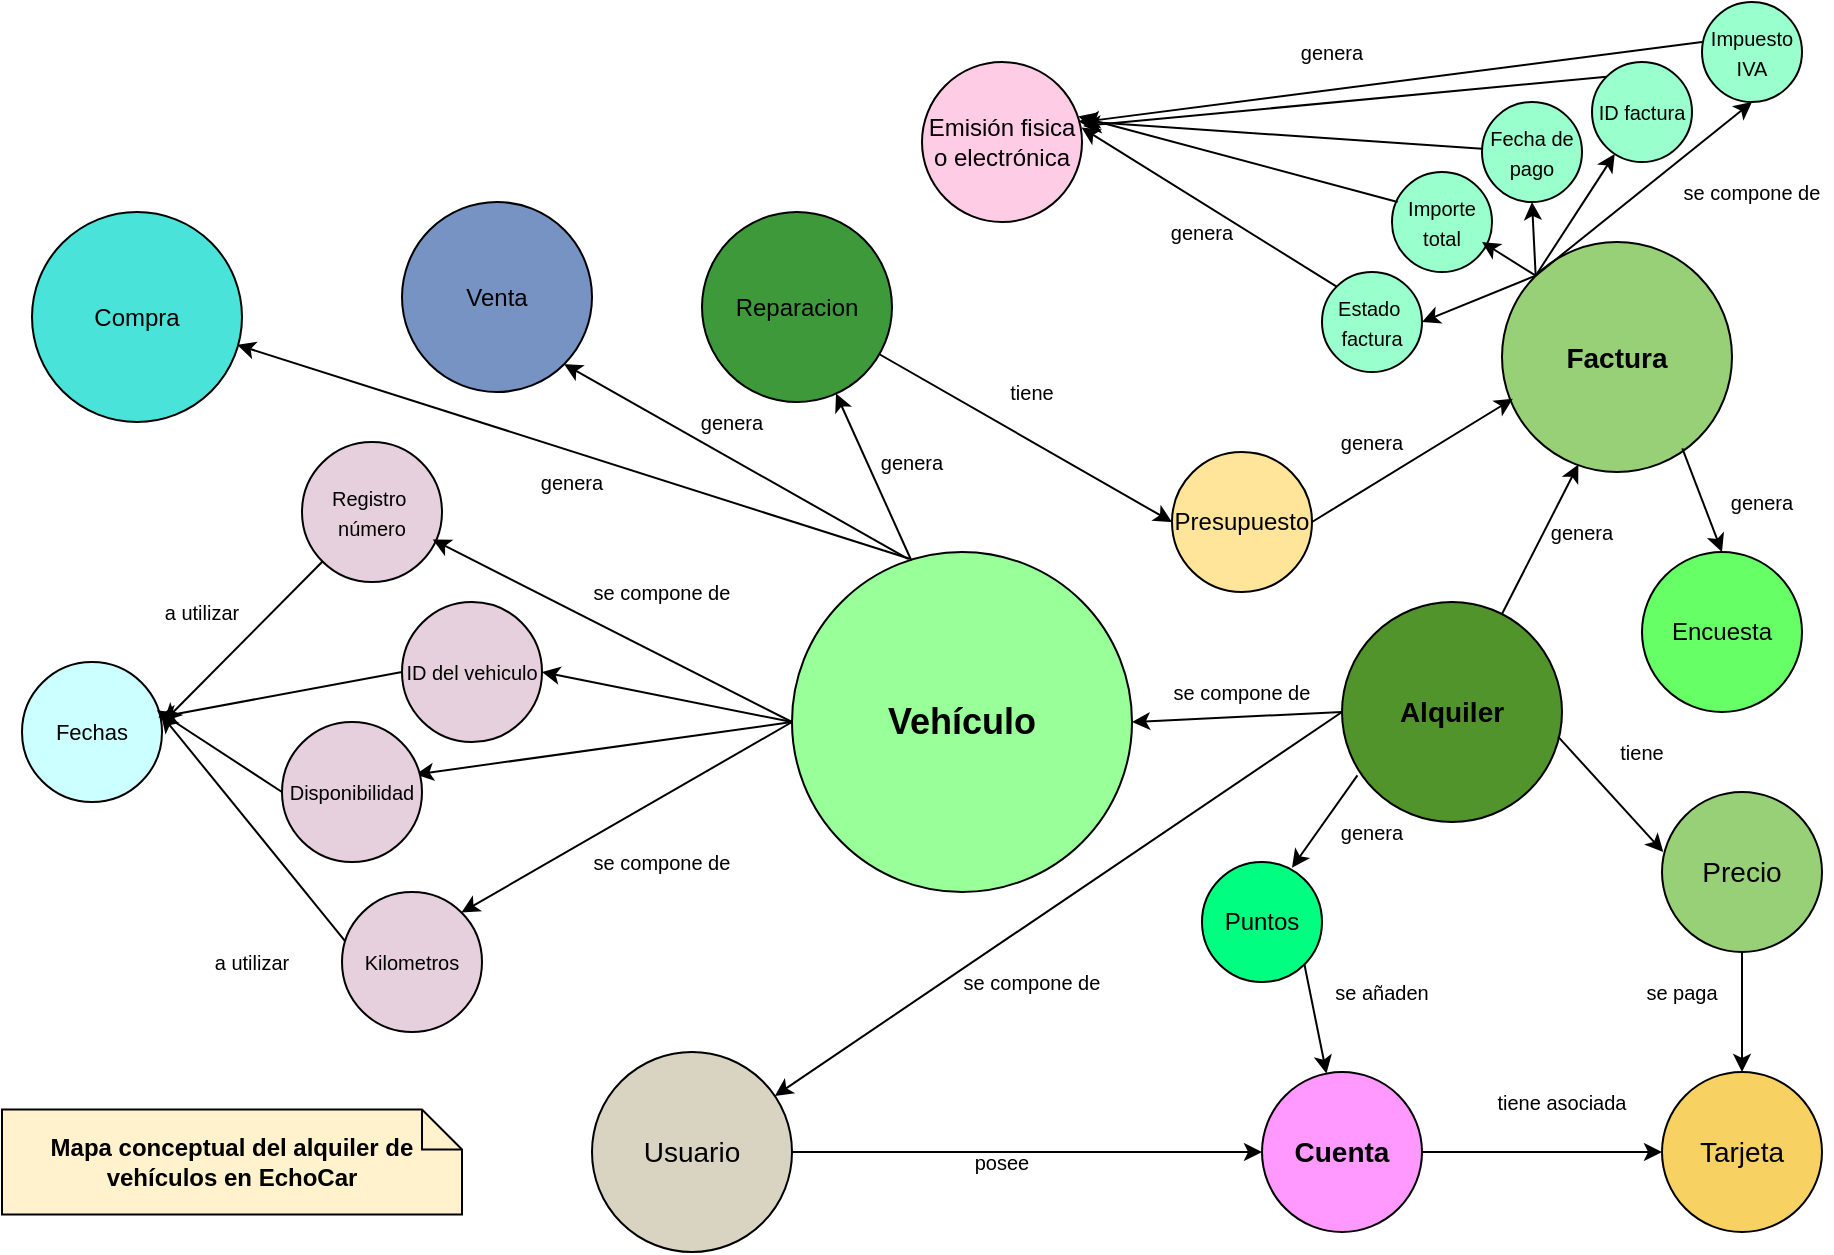 <mxfile version="22.0.2" type="device">
  <diagram name="Página-1" id="LDlGI2wL8nB1ZD20A_zM">
    <mxGraphModel dx="2089" dy="1761" grid="1" gridSize="10" guides="1" tooltips="1" connect="1" arrows="1" fold="1" page="1" pageScale="1" pageWidth="827" pageHeight="1169" math="0" shadow="0">
      <root>
        <mxCell id="0" />
        <mxCell id="1" parent="0" />
        <mxCell id="1ll8VmlnmK8rNryx3zNu-1" value="&lt;font style=&quot;font-size: 14px;&quot;&gt;Usuario&lt;/font&gt;" style="ellipse;whiteSpace=wrap;html=1;aspect=fixed;fillColor=#D9D4C1;" parent="1" vertex="1">
          <mxGeometry x="175" y="235" width="100" height="100" as="geometry" />
        </mxCell>
        <mxCell id="1ll8VmlnmK8rNryx3zNu-2" value="&lt;font style=&quot;font-size: 14px;&quot;&gt;&lt;b&gt;Cuenta&lt;/b&gt;&lt;/font&gt;" style="ellipse;whiteSpace=wrap;html=1;aspect=fixed;fillColor=#FF99FF;" parent="1" vertex="1">
          <mxGeometry x="510" y="245" width="80" height="80" as="geometry" />
        </mxCell>
        <mxCell id="1ll8VmlnmK8rNryx3zNu-3" value="&lt;span style=&quot;font-size: 18px;&quot;&gt;&lt;b&gt;Vehículo&lt;/b&gt;&lt;/span&gt;" style="ellipse;whiteSpace=wrap;html=1;aspect=fixed;fillColor=#99FF99;" parent="1" vertex="1">
          <mxGeometry x="275" y="-15" width="170" height="170" as="geometry" />
        </mxCell>
        <mxCell id="1ll8VmlnmK8rNryx3zNu-7" value="&lt;font style=&quot;font-size: 10px;&quot;&gt;Registro&amp;nbsp;&lt;br&gt;número&lt;/font&gt;" style="ellipse;whiteSpace=wrap;html=1;aspect=fixed;fillColor=#E6D0DE;" parent="1" vertex="1">
          <mxGeometry x="30" y="-70" width="70" height="70" as="geometry" />
        </mxCell>
        <mxCell id="1ll8VmlnmK8rNryx3zNu-8" value="&lt;span style=&quot;font-size: 14px;&quot;&gt;Precio&lt;/span&gt;" style="ellipse;whiteSpace=wrap;html=1;aspect=fixed;fillColor=#97D077;" parent="1" vertex="1">
          <mxGeometry x="710" y="105" width="80" height="80" as="geometry" />
        </mxCell>
        <mxCell id="1ll8VmlnmK8rNryx3zNu-9" value="&lt;span style=&quot;font-size: 14px;&quot;&gt;&lt;b&gt;Alquiler&lt;/b&gt;&lt;/span&gt;" style="ellipse;whiteSpace=wrap;html=1;aspect=fixed;fillColor=#51942B;" parent="1" vertex="1">
          <mxGeometry x="550" y="10" width="110" height="110" as="geometry" />
        </mxCell>
        <mxCell id="1ll8VmlnmK8rNryx3zNu-10" value="" style="endArrow=classic;html=1;rounded=0;exitX=0;exitY=0.5;exitDx=0;exitDy=0;entryX=1;entryY=0.5;entryDx=0;entryDy=0;" parent="1" source="1ll8VmlnmK8rNryx3zNu-9" target="1ll8VmlnmK8rNryx3zNu-3" edge="1">
          <mxGeometry width="50" height="50" relative="1" as="geometry">
            <mxPoint x="510" y="250" as="sourcePoint" />
            <mxPoint x="520" y="250" as="targetPoint" />
          </mxGeometry>
        </mxCell>
        <mxCell id="1ll8VmlnmK8rNryx3zNu-11" value="" style="endArrow=classic;html=1;rounded=0;entryX=0.008;entryY=0.375;entryDx=0;entryDy=0;exitX=0.982;exitY=0.612;exitDx=0;exitDy=0;entryPerimeter=0;exitPerimeter=0;" parent="1" source="1ll8VmlnmK8rNryx3zNu-9" target="1ll8VmlnmK8rNryx3zNu-8" edge="1">
          <mxGeometry width="50" height="50" relative="1" as="geometry">
            <mxPoint x="575" y="300" as="sourcePoint" />
            <mxPoint x="760" y="240" as="targetPoint" />
          </mxGeometry>
        </mxCell>
        <mxCell id="1ll8VmlnmK8rNryx3zNu-12" value="" style="endArrow=classic;html=1;rounded=0;exitX=1;exitY=0.5;exitDx=0;exitDy=0;entryX=0;entryY=0.5;entryDx=0;entryDy=0;" parent="1" source="1ll8VmlnmK8rNryx3zNu-2" target="2JOUEScOw4AhZAm_bOXD-16" edge="1">
          <mxGeometry width="50" height="50" relative="1" as="geometry">
            <mxPoint x="640" y="420" as="sourcePoint" />
            <mxPoint x="690" y="370" as="targetPoint" />
          </mxGeometry>
        </mxCell>
        <mxCell id="1ll8VmlnmK8rNryx3zNu-13" value="" style="endArrow=classic;html=1;rounded=0;exitX=1;exitY=0.5;exitDx=0;exitDy=0;" parent="1" source="1ll8VmlnmK8rNryx3zNu-1" target="1ll8VmlnmK8rNryx3zNu-2" edge="1">
          <mxGeometry width="50" height="50" relative="1" as="geometry">
            <mxPoint x="600" y="350" as="sourcePoint" />
            <mxPoint x="650" y="300" as="targetPoint" />
          </mxGeometry>
        </mxCell>
        <mxCell id="1ll8VmlnmK8rNryx3zNu-15" value="&lt;div&gt;&lt;font style=&quot;font-size: 10px;&quot;&gt;tiene asociada&lt;/font&gt;&lt;/div&gt;" style="text;html=1;align=center;verticalAlign=middle;whiteSpace=wrap;rounded=0;" parent="1" vertex="1">
          <mxGeometry x="620" y="245" width="80" height="30" as="geometry" />
        </mxCell>
        <mxCell id="1ll8VmlnmK8rNryx3zNu-17" value="&lt;font style=&quot;font-size: 10px;&quot;&gt;posee&lt;/font&gt;" style="text;html=1;align=center;verticalAlign=middle;whiteSpace=wrap;rounded=0;" parent="1" vertex="1">
          <mxGeometry x="350" y="275" width="60" height="30" as="geometry" />
        </mxCell>
        <mxCell id="1ll8VmlnmK8rNryx3zNu-20" value="" style="endArrow=classic;html=1;rounded=0;exitX=0;exitY=0.5;exitDx=0;exitDy=0;entryX=0.934;entryY=0.697;entryDx=0;entryDy=0;entryPerimeter=0;" parent="1" source="1ll8VmlnmK8rNryx3zNu-3" target="1ll8VmlnmK8rNryx3zNu-7" edge="1">
          <mxGeometry width="50" height="50" relative="1" as="geometry">
            <mxPoint x="340" y="290" as="sourcePoint" />
            <mxPoint x="390" y="240" as="targetPoint" />
          </mxGeometry>
        </mxCell>
        <mxCell id="1ll8VmlnmK8rNryx3zNu-21" value="" style="endArrow=classic;html=1;rounded=0;entryX=1;entryY=0.5;entryDx=0;entryDy=0;exitX=0;exitY=0.5;exitDx=0;exitDy=0;" parent="1" source="1ll8VmlnmK8rNryx3zNu-3" target="1ll8VmlnmK8rNryx3zNu-35" edge="1">
          <mxGeometry width="50" height="50" relative="1" as="geometry">
            <mxPoint x="400" y="280" as="sourcePoint" />
            <mxPoint x="400" y="340" as="targetPoint" />
          </mxGeometry>
        </mxCell>
        <mxCell id="1ll8VmlnmK8rNryx3zNu-22" value="" style="endArrow=classic;html=1;rounded=0;entryX=0.5;entryY=0;entryDx=0;entryDy=0;exitX=0.5;exitY=1;exitDx=0;exitDy=0;" parent="1" source="1ll8VmlnmK8rNryx3zNu-8" target="2JOUEScOw4AhZAm_bOXD-16" edge="1">
          <mxGeometry width="50" height="50" relative="1" as="geometry">
            <mxPoint x="180" y="470" as="sourcePoint" />
            <mxPoint x="480" y="170" as="targetPoint" />
          </mxGeometry>
        </mxCell>
        <mxCell id="1ll8VmlnmK8rNryx3zNu-23" value="&lt;font style=&quot;font-size: 10px;&quot;&gt;genera&lt;/font&gt;" style="text;html=1;align=center;verticalAlign=middle;whiteSpace=wrap;rounded=0;" parent="1" vertex="1">
          <mxGeometry x="730" y="-55" width="60" height="30" as="geometry" />
        </mxCell>
        <mxCell id="1ll8VmlnmK8rNryx3zNu-24" value="&lt;font style=&quot;font-size: 10px;&quot;&gt;se compone de&lt;/font&gt;" style="text;html=1;align=center;verticalAlign=middle;whiteSpace=wrap;rounded=0;" parent="1" vertex="1">
          <mxGeometry x="170" y="125" width="80" height="30" as="geometry" />
        </mxCell>
        <mxCell id="1ll8VmlnmK8rNryx3zNu-26" value="&lt;font style=&quot;font-size: 10px;&quot;&gt;se compone de&lt;/font&gt;" style="text;html=1;align=center;verticalAlign=middle;whiteSpace=wrap;rounded=0;" parent="1" vertex="1">
          <mxGeometry x="162" y="-10" width="96" height="30" as="geometry" />
        </mxCell>
        <mxCell id="1ll8VmlnmK8rNryx3zNu-31" value="Puntos" style="ellipse;whiteSpace=wrap;html=1;aspect=fixed;fillColor=#00FF80;" parent="1" vertex="1">
          <mxGeometry x="480" y="140" width="60" height="60" as="geometry" />
        </mxCell>
        <mxCell id="1ll8VmlnmK8rNryx3zNu-32" value="" style="endArrow=classic;html=1;rounded=0;exitX=1;exitY=1;exitDx=0;exitDy=0;" parent="1" source="1ll8VmlnmK8rNryx3zNu-31" target="1ll8VmlnmK8rNryx3zNu-2" edge="1">
          <mxGeometry width="50" height="50" relative="1" as="geometry">
            <mxPoint x="170" y="510" as="sourcePoint" />
            <mxPoint x="220" y="460" as="targetPoint" />
          </mxGeometry>
        </mxCell>
        <mxCell id="1ll8VmlnmK8rNryx3zNu-33" value="&lt;font style=&quot;font-size: 10px;&quot;&gt;se añaden&lt;/font&gt;" style="text;html=1;align=center;verticalAlign=middle;whiteSpace=wrap;rounded=0;" parent="1" vertex="1">
          <mxGeometry x="540" y="190" width="60" height="30" as="geometry" />
        </mxCell>
        <mxCell id="1ll8VmlnmK8rNryx3zNu-35" value="&lt;font style=&quot;font-size: 10px;&quot;&gt;ID del vehiculo&lt;/font&gt;" style="ellipse;whiteSpace=wrap;html=1;aspect=fixed;fillColor=#E6D0DE;" parent="1" vertex="1">
          <mxGeometry x="80" y="10" width="70" height="70" as="geometry" />
        </mxCell>
        <mxCell id="1ll8VmlnmK8rNryx3zNu-36" value="&lt;span style=&quot;font-size: 10px;&quot;&gt;genera&lt;/span&gt;" style="text;html=1;align=center;verticalAlign=middle;whiteSpace=wrap;rounded=0;" parent="1" vertex="1">
          <mxGeometry x="435" y="-190" width="90" height="30" as="geometry" />
        </mxCell>
        <mxCell id="1ll8VmlnmK8rNryx3zNu-38" value="" style="endArrow=classic;html=1;rounded=0;exitX=0;exitY=0.5;exitDx=0;exitDy=0;entryX=0.955;entryY=0.375;entryDx=0;entryDy=0;entryPerimeter=0;" parent="1" source="1ll8VmlnmK8rNryx3zNu-3" edge="1" target="2JOUEScOw4AhZAm_bOXD-1">
          <mxGeometry width="50" height="50" relative="1" as="geometry">
            <mxPoint x="390" y="330" as="sourcePoint" />
            <mxPoint x="440" y="400" as="targetPoint" />
          </mxGeometry>
        </mxCell>
        <mxCell id="1ll8VmlnmK8rNryx3zNu-39" value="&lt;span style=&quot;font-size: 10px;&quot;&gt;tiene&lt;/span&gt;" style="text;html=1;align=center;verticalAlign=middle;whiteSpace=wrap;rounded=0;" parent="1" vertex="1">
          <mxGeometry x="670" y="70" width="60" height="30" as="geometry" />
        </mxCell>
        <mxCell id="1ll8VmlnmK8rNryx3zNu-40" value="" style="endArrow=classic;html=1;rounded=0;entryX=0.993;entryY=0.375;entryDx=0;entryDy=0;entryPerimeter=0;exitX=0.086;exitY=0.429;exitDx=0;exitDy=0;exitPerimeter=0;" parent="1" source="2JOUEScOw4AhZAm_bOXD-2" target="2JOUEScOw4AhZAm_bOXD-8" edge="1">
          <mxGeometry width="50" height="50" relative="1" as="geometry">
            <mxPoint x="130" y="205" as="sourcePoint" />
            <mxPoint x="-109.996" y="348.284" as="targetPoint" />
          </mxGeometry>
        </mxCell>
        <mxCell id="1ll8VmlnmK8rNryx3zNu-41" value="" style="endArrow=classic;html=1;rounded=0;exitX=0;exitY=1;exitDx=0;exitDy=0;entryX=1.013;entryY=0.425;entryDx=0;entryDy=0;entryPerimeter=0;" parent="1" source="1ll8VmlnmK8rNryx3zNu-7" target="2JOUEScOw4AhZAm_bOXD-8" edge="1">
          <mxGeometry width="50" height="50" relative="1" as="geometry">
            <mxPoint x="50" y="20" as="sourcePoint" />
            <mxPoint x="-10" y="130" as="targetPoint" />
          </mxGeometry>
        </mxCell>
        <mxCell id="1ll8VmlnmK8rNryx3zNu-42" value="&lt;font style=&quot;font-size: 10px;&quot;&gt;a utilizar&lt;/font&gt;" style="text;html=1;align=center;verticalAlign=middle;whiteSpace=wrap;rounded=0;" parent="1" vertex="1">
          <mxGeometry x="-25" y="175" width="60" height="30" as="geometry" />
        </mxCell>
        <mxCell id="1ll8VmlnmK8rNryx3zNu-43" value="&lt;font style=&quot;font-size: 10px;&quot;&gt;a utilizar&lt;/font&gt;" style="text;html=1;align=center;verticalAlign=middle;whiteSpace=wrap;rounded=0;" parent="1" vertex="1">
          <mxGeometry x="-50" width="60" height="30" as="geometry" />
        </mxCell>
        <mxCell id="2JOUEScOw4AhZAm_bOXD-1" value="&lt;font style=&quot;font-size: 10px;&quot;&gt;Disponibilidad&lt;/font&gt;" style="ellipse;whiteSpace=wrap;html=1;aspect=fixed;fillColor=#E6D0DE;" vertex="1" parent="1">
          <mxGeometry x="20" y="70" width="70" height="70" as="geometry" />
        </mxCell>
        <mxCell id="2JOUEScOw4AhZAm_bOXD-2" value="&lt;font style=&quot;font-size: 10px;&quot;&gt;Kilometros&lt;/font&gt;" style="ellipse;whiteSpace=wrap;html=1;aspect=fixed;fillColor=#E6D0DE;" vertex="1" parent="1">
          <mxGeometry x="50" y="155" width="70" height="70" as="geometry" />
        </mxCell>
        <mxCell id="2JOUEScOw4AhZAm_bOXD-3" value="&lt;font style=&quot;font-size: 10px;&quot;&gt;Fecha de pago&lt;/font&gt;" style="ellipse;whiteSpace=wrap;html=1;aspect=fixed;fillColor=#99FFCC;" vertex="1" parent="1">
          <mxGeometry x="620" y="-240" width="50" height="50" as="geometry" />
        </mxCell>
        <mxCell id="2JOUEScOw4AhZAm_bOXD-4" value="" style="endArrow=classic;html=1;rounded=0;exitX=0;exitY=0.5;exitDx=0;exitDy=0;entryX=1;entryY=0;entryDx=0;entryDy=0;" edge="1" parent="1" source="1ll8VmlnmK8rNryx3zNu-3" target="2JOUEScOw4AhZAm_bOXD-2">
          <mxGeometry width="50" height="50" relative="1" as="geometry">
            <mxPoint x="330" y="285" as="sourcePoint" />
            <mxPoint x="256" y="279" as="targetPoint" />
          </mxGeometry>
        </mxCell>
        <mxCell id="2JOUEScOw4AhZAm_bOXD-5" value="" style="endArrow=classic;html=1;rounded=0;entryX=0.332;entryY=0.967;entryDx=0;entryDy=0;entryPerimeter=0;" edge="1" parent="1" source="1ll8VmlnmK8rNryx3zNu-9" target="2JOUEScOw4AhZAm_bOXD-14">
          <mxGeometry width="50" height="50" relative="1" as="geometry">
            <mxPoint x="540" y="100" as="sourcePoint" />
            <mxPoint x="248" y="362" as="targetPoint" />
          </mxGeometry>
        </mxCell>
        <mxCell id="2JOUEScOw4AhZAm_bOXD-7" value="&lt;font style=&quot;font-size: 10px;&quot;&gt;se compone de&lt;/font&gt;" style="text;html=1;align=center;verticalAlign=middle;whiteSpace=wrap;rounded=0;" vertex="1" parent="1">
          <mxGeometry x="460" y="40" width="80" height="30" as="geometry" />
        </mxCell>
        <mxCell id="2JOUEScOw4AhZAm_bOXD-8" value="&lt;font style=&quot;font-size: 11px;&quot;&gt;Fechas&lt;/font&gt;" style="ellipse;whiteSpace=wrap;html=1;aspect=fixed;fillColor=#CCFFFF;" vertex="1" parent="1">
          <mxGeometry x="-110" y="40" width="70" height="70" as="geometry" />
        </mxCell>
        <mxCell id="2JOUEScOw4AhZAm_bOXD-9" value="" style="endArrow=classic;html=1;rounded=0;exitX=0;exitY=0.5;exitDx=0;exitDy=0;entryX=0.963;entryY=0.345;entryDx=0;entryDy=0;entryPerimeter=0;" edge="1" parent="1" source="2JOUEScOw4AhZAm_bOXD-1" target="2JOUEScOw4AhZAm_bOXD-8">
          <mxGeometry width="50" height="50" relative="1" as="geometry">
            <mxPoint x="-110" y="280" as="sourcePoint" />
            <mxPoint x="-39" y="165" as="targetPoint" />
          </mxGeometry>
        </mxCell>
        <mxCell id="2JOUEScOw4AhZAm_bOXD-10" value="" style="endArrow=classic;html=1;rounded=0;exitX=0;exitY=0.5;exitDx=0;exitDy=0;entryX=0.973;entryY=0.395;entryDx=0;entryDy=0;entryPerimeter=0;" edge="1" parent="1" source="1ll8VmlnmK8rNryx3zNu-35" target="2JOUEScOw4AhZAm_bOXD-8">
          <mxGeometry width="50" height="50" relative="1" as="geometry">
            <mxPoint x="70" y="50" as="sourcePoint" />
            <mxPoint x="10" y="160" as="targetPoint" />
          </mxGeometry>
        </mxCell>
        <mxCell id="2JOUEScOw4AhZAm_bOXD-12" value="" style="endArrow=classic;html=1;rounded=0;entryX=0.75;entryY=0.047;entryDx=0;entryDy=0;exitX=0.07;exitY=0.788;exitDx=0;exitDy=0;exitPerimeter=0;entryPerimeter=0;" edge="1" parent="1" source="1ll8VmlnmK8rNryx3zNu-9" target="1ll8VmlnmK8rNryx3zNu-31">
          <mxGeometry width="50" height="50" relative="1" as="geometry">
            <mxPoint x="560" y="90" as="sourcePoint" />
            <mxPoint x="360" y="465" as="targetPoint" />
          </mxGeometry>
        </mxCell>
        <mxCell id="2JOUEScOw4AhZAm_bOXD-13" value="&lt;font style=&quot;font-size: 10px;&quot;&gt;genera&lt;/font&gt;" style="text;html=1;align=center;verticalAlign=middle;whiteSpace=wrap;rounded=0;" vertex="1" parent="1">
          <mxGeometry x="640" y="-40" width="60" height="30" as="geometry" />
        </mxCell>
        <mxCell id="2JOUEScOw4AhZAm_bOXD-14" value="&lt;font style=&quot;font-size: 14px;&quot;&gt;&lt;b&gt;Factura&lt;/b&gt;&lt;/font&gt;" style="ellipse;whiteSpace=wrap;html=1;aspect=fixed;fillColor=#97D077;" vertex="1" parent="1">
          <mxGeometry x="630" y="-170" width="115" height="115" as="geometry" />
        </mxCell>
        <mxCell id="2JOUEScOw4AhZAm_bOXD-15" value="&lt;font style=&quot;font-size: 10px;&quot;&gt;genera&lt;/font&gt;" style="text;html=1;align=center;verticalAlign=middle;whiteSpace=wrap;rounded=0;" vertex="1" parent="1">
          <mxGeometry x="535" y="110" width="60" height="30" as="geometry" />
        </mxCell>
        <mxCell id="2JOUEScOw4AhZAm_bOXD-16" value="&lt;span style=&quot;font-size: 14px;&quot;&gt;Tarjeta&lt;/span&gt;" style="ellipse;whiteSpace=wrap;html=1;aspect=fixed;fillColor=#F7D263;" vertex="1" parent="1">
          <mxGeometry x="710" y="245" width="80" height="80" as="geometry" />
        </mxCell>
        <mxCell id="2JOUEScOw4AhZAm_bOXD-18" value="&lt;font style=&quot;font-size: 10px;&quot;&gt;se paga&lt;/font&gt;" style="text;html=1;align=center;verticalAlign=middle;whiteSpace=wrap;rounded=0;" vertex="1" parent="1">
          <mxGeometry x="695" y="190" width="50" height="30" as="geometry" />
        </mxCell>
        <mxCell id="2JOUEScOw4AhZAm_bOXD-19" value="&lt;font style=&quot;font-size: 10px;&quot;&gt;Estado&amp;nbsp;&lt;br&gt;factura&lt;/font&gt;" style="ellipse;whiteSpace=wrap;html=1;aspect=fixed;fillColor=#99FFCC;" vertex="1" parent="1">
          <mxGeometry x="540" y="-155" width="50" height="50" as="geometry" />
        </mxCell>
        <mxCell id="2JOUEScOw4AhZAm_bOXD-20" value="&lt;font style=&quot;font-size: 10px;&quot;&gt;Importe &lt;br&gt;total&lt;/font&gt;" style="ellipse;whiteSpace=wrap;html=1;aspect=fixed;fillColor=#99FFCC;" vertex="1" parent="1">
          <mxGeometry x="575" y="-205" width="50" height="50" as="geometry" />
        </mxCell>
        <mxCell id="2JOUEScOw4AhZAm_bOXD-21" value="" style="endArrow=classic;html=1;rounded=0;exitX=0;exitY=0;exitDx=0;exitDy=0;" edge="1" parent="1" source="2JOUEScOw4AhZAm_bOXD-14" target="2JOUEScOw4AhZAm_bOXD-33">
          <mxGeometry width="50" height="50" relative="1" as="geometry">
            <mxPoint x="120" y="440" as="sourcePoint" />
            <mxPoint x="20" y="390" as="targetPoint" />
          </mxGeometry>
        </mxCell>
        <mxCell id="2JOUEScOw4AhZAm_bOXD-22" value="" style="endArrow=classic;html=1;rounded=0;exitX=0;exitY=0;exitDx=0;exitDy=0;entryX=0.9;entryY=0.7;entryDx=0;entryDy=0;entryPerimeter=0;" edge="1" parent="1" source="2JOUEScOw4AhZAm_bOXD-14" target="2JOUEScOw4AhZAm_bOXD-20">
          <mxGeometry width="50" height="50" relative="1" as="geometry">
            <mxPoint x="130" y="450" as="sourcePoint" />
            <mxPoint x="30" y="400" as="targetPoint" />
          </mxGeometry>
        </mxCell>
        <mxCell id="2JOUEScOw4AhZAm_bOXD-23" value="" style="endArrow=classic;html=1;rounded=0;exitX=0;exitY=0;exitDx=0;exitDy=0;entryX=0.5;entryY=1;entryDx=0;entryDy=0;" edge="1" parent="1" source="2JOUEScOw4AhZAm_bOXD-14" target="2JOUEScOw4AhZAm_bOXD-3">
          <mxGeometry width="50" height="50" relative="1" as="geometry">
            <mxPoint x="140" y="460" as="sourcePoint" />
            <mxPoint x="260" y="250" as="targetPoint" />
          </mxGeometry>
        </mxCell>
        <mxCell id="2JOUEScOw4AhZAm_bOXD-25" value="" style="endArrow=classic;html=1;rounded=0;exitX=0;exitY=0;exitDx=0;exitDy=0;entryX=0.5;entryY=1;entryDx=0;entryDy=0;" edge="1" parent="1" source="2JOUEScOw4AhZAm_bOXD-14" target="2JOUEScOw4AhZAm_bOXD-29">
          <mxGeometry width="50" height="50" relative="1" as="geometry">
            <mxPoint x="130" y="450" as="sourcePoint" />
            <mxPoint x="30" y="400" as="targetPoint" />
          </mxGeometry>
        </mxCell>
        <mxCell id="2JOUEScOw4AhZAm_bOXD-26" value="" style="endArrow=classic;html=1;rounded=0;entryX=1;entryY=0.5;entryDx=0;entryDy=0;exitX=0;exitY=0;exitDx=0;exitDy=0;" edge="1" parent="1" source="2JOUEScOw4AhZAm_bOXD-14" target="2JOUEScOw4AhZAm_bOXD-19">
          <mxGeometry width="50" height="50" relative="1" as="geometry">
            <mxPoint x="610" y="-110" as="sourcePoint" />
            <mxPoint x="220" y="330" as="targetPoint" />
          </mxGeometry>
        </mxCell>
        <mxCell id="2JOUEScOw4AhZAm_bOXD-27" value="&lt;font style=&quot;font-size: 10px;&quot;&gt;se compone de&lt;/font&gt;" style="text;html=1;align=center;verticalAlign=middle;whiteSpace=wrap;rounded=0;" vertex="1" parent="1">
          <mxGeometry x="715" y="-210" width="80" height="30" as="geometry" />
        </mxCell>
        <mxCell id="2JOUEScOw4AhZAm_bOXD-29" value="&lt;span style=&quot;font-size: 10px;&quot;&gt;Impuesto IVA&lt;/span&gt;" style="ellipse;whiteSpace=wrap;html=1;aspect=fixed;fillColor=#99FFCC;" vertex="1" parent="1">
          <mxGeometry x="730" y="-290" width="50" height="50" as="geometry" />
        </mxCell>
        <mxCell id="2JOUEScOw4AhZAm_bOXD-30" value="&lt;div&gt;&lt;font style=&quot;font-size: 12px;&quot;&gt;Encuesta&lt;/font&gt;&lt;/div&gt;" style="ellipse;whiteSpace=wrap;html=1;aspect=fixed;fillColor=#66FF66;" vertex="1" parent="1">
          <mxGeometry x="700" y="-15" width="80" height="80" as="geometry" />
        </mxCell>
        <mxCell id="2JOUEScOw4AhZAm_bOXD-31" value="" style="endArrow=classic;html=1;rounded=0;exitX=0.784;exitY=0.897;exitDx=0;exitDy=0;entryX=0.5;entryY=0;entryDx=0;entryDy=0;exitPerimeter=0;" edge="1" parent="1" source="2JOUEScOw4AhZAm_bOXD-14" target="2JOUEScOw4AhZAm_bOXD-30">
          <mxGeometry width="50" height="50" relative="1" as="geometry">
            <mxPoint x="130" y="450" as="sourcePoint" />
            <mxPoint x="30" y="400" as="targetPoint" />
          </mxGeometry>
        </mxCell>
        <mxCell id="2JOUEScOw4AhZAm_bOXD-32" value="" style="endArrow=classic;html=1;rounded=0;entryX=1;entryY=1;entryDx=0;entryDy=0;exitX=0.341;exitY=0.02;exitDx=0;exitDy=0;exitPerimeter=0;" edge="1" parent="1" source="1ll8VmlnmK8rNryx3zNu-3" target="2JOUEScOw4AhZAm_bOXD-43">
          <mxGeometry width="50" height="50" relative="1" as="geometry">
            <mxPoint x="336" y="-12" as="sourcePoint" />
            <mxPoint x="250" y="-80" as="targetPoint" />
          </mxGeometry>
        </mxCell>
        <mxCell id="2JOUEScOw4AhZAm_bOXD-33" value="&lt;span style=&quot;font-size: 10px;&quot;&gt;ID factura&lt;/span&gt;" style="ellipse;whiteSpace=wrap;html=1;aspect=fixed;fillColor=#99FFCC;" vertex="1" parent="1">
          <mxGeometry x="675" y="-260" width="50" height="50" as="geometry" />
        </mxCell>
        <mxCell id="2JOUEScOw4AhZAm_bOXD-34" value="Emisión fisica o electrónica" style="ellipse;whiteSpace=wrap;html=1;aspect=fixed;fillColor=#FFCCE6;" vertex="1" parent="1">
          <mxGeometry x="340" y="-260" width="80" height="80" as="geometry" />
        </mxCell>
        <mxCell id="2JOUEScOw4AhZAm_bOXD-36" value="" style="endArrow=classic;html=1;rounded=0;entryX=1;entryY=0.375;entryDx=0;entryDy=0;entryPerimeter=0;" edge="1" parent="1" target="2JOUEScOw4AhZAm_bOXD-34">
          <mxGeometry width="50" height="50" relative="1" as="geometry">
            <mxPoint x="730" y="-270" as="sourcePoint" />
            <mxPoint x="50" y="380" as="targetPoint" />
          </mxGeometry>
        </mxCell>
        <mxCell id="2JOUEScOw4AhZAm_bOXD-37" value="" style="endArrow=classic;html=1;rounded=0;exitX=0;exitY=0;exitDx=0;exitDy=0;entryX=0.997;entryY=0.41;entryDx=0;entryDy=0;entryPerimeter=0;" edge="1" parent="1" source="2JOUEScOw4AhZAm_bOXD-19" target="2JOUEScOw4AhZAm_bOXD-34">
          <mxGeometry width="50" height="50" relative="1" as="geometry">
            <mxPoint x="30" y="325" as="sourcePoint" />
            <mxPoint x="-70" y="275" as="targetPoint" />
          </mxGeometry>
        </mxCell>
        <mxCell id="2JOUEScOw4AhZAm_bOXD-38" value="" style="endArrow=classic;html=1;rounded=0;exitX=0;exitY=0;exitDx=0;exitDy=0;entryX=1.007;entryY=0.4;entryDx=0;entryDy=0;entryPerimeter=0;" edge="1" parent="1" source="2JOUEScOw4AhZAm_bOXD-33" target="2JOUEScOw4AhZAm_bOXD-34">
          <mxGeometry width="50" height="50" relative="1" as="geometry">
            <mxPoint x="40" y="335" as="sourcePoint" />
            <mxPoint x="-60" y="285" as="targetPoint" />
          </mxGeometry>
        </mxCell>
        <mxCell id="2JOUEScOw4AhZAm_bOXD-39" value="" style="endArrow=classic;html=1;rounded=0;entryX=0.977;entryY=0.34;entryDx=0;entryDy=0;entryPerimeter=0;exitX=0.056;exitY=0.3;exitDx=0;exitDy=0;exitPerimeter=0;" edge="1" parent="1" source="2JOUEScOw4AhZAm_bOXD-20" target="2JOUEScOw4AhZAm_bOXD-34">
          <mxGeometry width="50" height="50" relative="1" as="geometry">
            <mxPoint x="100" y="320" as="sourcePoint" />
            <mxPoint x="-50" y="295" as="targetPoint" />
          </mxGeometry>
        </mxCell>
        <mxCell id="2JOUEScOw4AhZAm_bOXD-40" value="" style="endArrow=classic;html=1;rounded=0;entryX=0.977;entryY=0.37;entryDx=0;entryDy=0;entryPerimeter=0;" edge="1" parent="1" source="2JOUEScOw4AhZAm_bOXD-3" target="2JOUEScOw4AhZAm_bOXD-34">
          <mxGeometry width="50" height="50" relative="1" as="geometry">
            <mxPoint x="60" y="355" as="sourcePoint" />
            <mxPoint x="60" y="370" as="targetPoint" />
          </mxGeometry>
        </mxCell>
        <mxCell id="2JOUEScOw4AhZAm_bOXD-43" value="Venta" style="ellipse;whiteSpace=wrap;html=1;aspect=fixed;fillColor=#7693C4;" vertex="1" parent="1">
          <mxGeometry x="80" y="-190" width="95" height="95" as="geometry" />
        </mxCell>
        <mxCell id="2JOUEScOw4AhZAm_bOXD-44" value="Reparacion" style="ellipse;whiteSpace=wrap;html=1;aspect=fixed;fillColor=#3D993A;" vertex="1" parent="1">
          <mxGeometry x="230" y="-185" width="95" height="95" as="geometry" />
        </mxCell>
        <mxCell id="2JOUEScOw4AhZAm_bOXD-45" value="Compra" style="ellipse;whiteSpace=wrap;html=1;aspect=fixed;fillColor=#49E3D9;" vertex="1" parent="1">
          <mxGeometry x="-105" y="-185" width="105" height="105" as="geometry" />
        </mxCell>
        <mxCell id="2JOUEScOw4AhZAm_bOXD-46" value="Presupuesto" style="ellipse;whiteSpace=wrap;html=1;aspect=fixed;fillColor=#FFE599;" vertex="1" parent="1">
          <mxGeometry x="465" y="-65" width="70" height="70" as="geometry" />
        </mxCell>
        <mxCell id="2JOUEScOw4AhZAm_bOXD-49" value="&lt;span style=&quot;font-size: 10px;&quot;&gt;genera&lt;/span&gt;" style="text;html=1;align=center;verticalAlign=middle;whiteSpace=wrap;rounded=0;" vertex="1" parent="1">
          <mxGeometry x="500" y="-280" width="90" height="30" as="geometry" />
        </mxCell>
        <mxCell id="2JOUEScOw4AhZAm_bOXD-50" value="" style="endArrow=classic;html=1;rounded=0;exitX=0.351;exitY=0.025;exitDx=0;exitDy=0;exitPerimeter=0;" edge="1" parent="1" source="1ll8VmlnmK8rNryx3zNu-3" target="2JOUEScOw4AhZAm_bOXD-44">
          <mxGeometry width="50" height="50" relative="1" as="geometry">
            <mxPoint x="391.5" y="-40" as="sourcePoint" />
            <mxPoint x="300" y="-100" as="targetPoint" />
          </mxGeometry>
        </mxCell>
        <mxCell id="2JOUEScOw4AhZAm_bOXD-52" value="" style="endArrow=classic;html=1;rounded=0;entryX=0.978;entryY=0.633;entryDx=0;entryDy=0;entryPerimeter=0;exitX=0.346;exitY=0.02;exitDx=0;exitDy=0;exitPerimeter=0;" edge="1" parent="1" source="1ll8VmlnmK8rNryx3zNu-3" target="2JOUEScOw4AhZAm_bOXD-45">
          <mxGeometry width="50" height="50" relative="1" as="geometry">
            <mxPoint x="310" as="sourcePoint" />
            <mxPoint x="186" y="-65" as="targetPoint" />
          </mxGeometry>
        </mxCell>
        <mxCell id="2JOUEScOw4AhZAm_bOXD-53" value="" style="endArrow=classic;html=1;rounded=0;entryX=0;entryY=0.5;entryDx=0;entryDy=0;" edge="1" parent="1" source="2JOUEScOw4AhZAm_bOXD-44" target="2JOUEScOw4AhZAm_bOXD-46">
          <mxGeometry width="50" height="50" relative="1" as="geometry">
            <mxPoint x="70" y="30" as="sourcePoint" />
            <mxPoint x="-30" y="-20" as="targetPoint" />
          </mxGeometry>
        </mxCell>
        <mxCell id="2JOUEScOw4AhZAm_bOXD-57" value="" style="endArrow=classic;html=1;rounded=0;exitX=0;exitY=0.5;exitDx=0;exitDy=0;" edge="1" parent="1" source="1ll8VmlnmK8rNryx3zNu-9" target="1ll8VmlnmK8rNryx3zNu-1">
          <mxGeometry width="50" height="50" relative="1" as="geometry">
            <mxPoint x="400" y="190" as="sourcePoint" />
            <mxPoint x="300" y="140" as="targetPoint" />
          </mxGeometry>
        </mxCell>
        <mxCell id="2JOUEScOw4AhZAm_bOXD-58" value="&lt;font style=&quot;font-size: 10px;&quot;&gt;se compone de&lt;/font&gt;" style="text;html=1;align=center;verticalAlign=middle;whiteSpace=wrap;rounded=0;" vertex="1" parent="1">
          <mxGeometry x="355" y="185" width="80" height="30" as="geometry" />
        </mxCell>
        <mxCell id="2JOUEScOw4AhZAm_bOXD-59" value="" style="endArrow=classic;html=1;rounded=0;exitX=1;exitY=0.5;exitDx=0;exitDy=0;entryX=0.047;entryY=0.682;entryDx=0;entryDy=0;entryPerimeter=0;" edge="1" parent="1" source="2JOUEScOw4AhZAm_bOXD-46" target="2JOUEScOw4AhZAm_bOXD-14">
          <mxGeometry width="50" height="50" relative="1" as="geometry">
            <mxPoint x="445" y="-20" as="sourcePoint" />
            <mxPoint x="345" y="-70" as="targetPoint" />
          </mxGeometry>
        </mxCell>
        <mxCell id="2JOUEScOw4AhZAm_bOXD-60" value="&lt;span style=&quot;font-size: 10px;&quot;&gt;genera&lt;/span&gt;" style="text;html=1;align=center;verticalAlign=middle;whiteSpace=wrap;rounded=0;" vertex="1" parent="1">
          <mxGeometry x="520" y="-85" width="90" height="30" as="geometry" />
        </mxCell>
        <mxCell id="2JOUEScOw4AhZAm_bOXD-62" value="&lt;span style=&quot;font-size: 10px;&quot;&gt;tiene&lt;/span&gt;" style="text;html=1;align=center;verticalAlign=middle;whiteSpace=wrap;rounded=0;" vertex="1" parent="1">
          <mxGeometry x="365" y="-110" width="60" height="30" as="geometry" />
        </mxCell>
        <mxCell id="2JOUEScOw4AhZAm_bOXD-63" value="&lt;span style=&quot;font-size: 10px;&quot;&gt;genera&lt;/span&gt;" style="text;html=1;align=center;verticalAlign=middle;whiteSpace=wrap;rounded=0;" vertex="1" parent="1">
          <mxGeometry x="290" y="-75" width="90" height="30" as="geometry" />
        </mxCell>
        <mxCell id="2JOUEScOw4AhZAm_bOXD-64" value="&lt;span style=&quot;font-size: 10px;&quot;&gt;genera&lt;/span&gt;" style="text;html=1;align=center;verticalAlign=middle;whiteSpace=wrap;rounded=0;" vertex="1" parent="1">
          <mxGeometry x="200" y="-95" width="90" height="30" as="geometry" />
        </mxCell>
        <mxCell id="2JOUEScOw4AhZAm_bOXD-65" value="&lt;span style=&quot;font-size: 10px;&quot;&gt;genera&lt;/span&gt;" style="text;html=1;align=center;verticalAlign=middle;whiteSpace=wrap;rounded=0;" vertex="1" parent="1">
          <mxGeometry x="120" y="-65" width="90" height="30" as="geometry" />
        </mxCell>
        <mxCell id="2JOUEScOw4AhZAm_bOXD-71" value="&lt;b&gt;Mapa conceptual del alquiler de vehículos en EchoCar&lt;/b&gt;" style="shape=note;size=20;whiteSpace=wrap;html=1;fillColor=#FFF2CC;" vertex="1" parent="1">
          <mxGeometry x="-120" y="263.75" width="230" height="52.5" as="geometry" />
        </mxCell>
      </root>
    </mxGraphModel>
  </diagram>
</mxfile>
